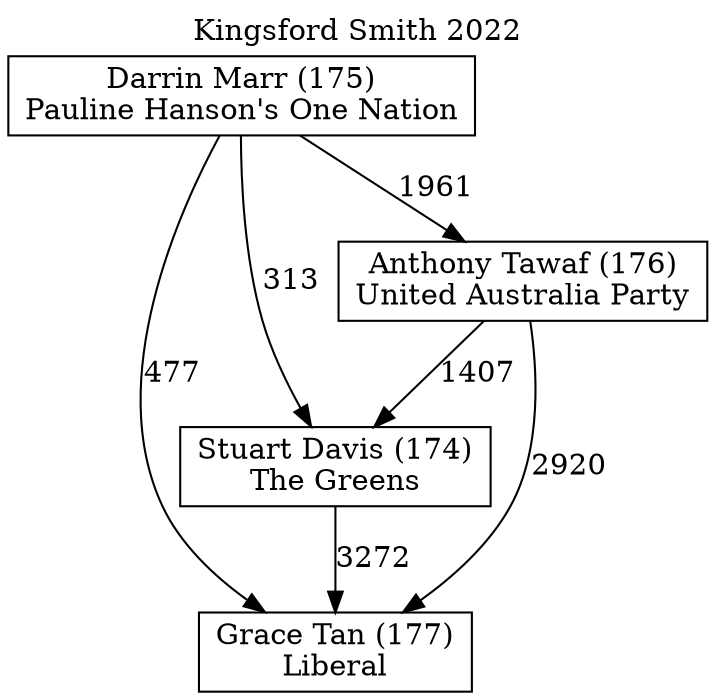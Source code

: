 // House preference flow
digraph "Grace Tan (177)_Kingsford Smith_2022" {
	graph [label="Kingsford Smith 2022" labelloc=t mclimit=10]
	node [shape=box]
	"Grace Tan (177)" [label="Grace Tan (177)
Liberal"]
	"Stuart Davis (174)" [label="Stuart Davis (174)
The Greens"]
	"Anthony Tawaf (176)" [label="Anthony Tawaf (176)
United Australia Party"]
	"Darrin Marr (175)" [label="Darrin Marr (175)
Pauline Hanson's One Nation"]
	"Stuart Davis (174)" -> "Grace Tan (177)" [label=3272]
	"Anthony Tawaf (176)" -> "Stuart Davis (174)" [label=1407]
	"Darrin Marr (175)" -> "Anthony Tawaf (176)" [label=1961]
	"Anthony Tawaf (176)" -> "Grace Tan (177)" [label=2920]
	"Darrin Marr (175)" -> "Grace Tan (177)" [label=477]
	"Darrin Marr (175)" -> "Stuart Davis (174)" [label=313]
}

